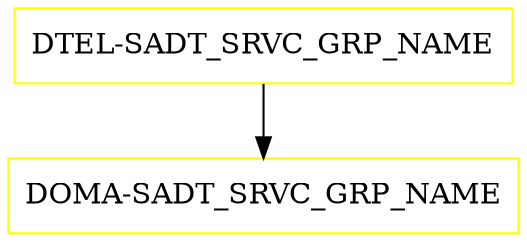 digraph G {
  "DTEL-SADT_SRVC_GRP_NAME" [shape=box,color=yellow];
  "DOMA-SADT_SRVC_GRP_NAME" [shape=box,color=yellow,URL="./DOMA_SADT_SRVC_GRP_NAME.html"];
  "DTEL-SADT_SRVC_GRP_NAME" -> "DOMA-SADT_SRVC_GRP_NAME";
}
